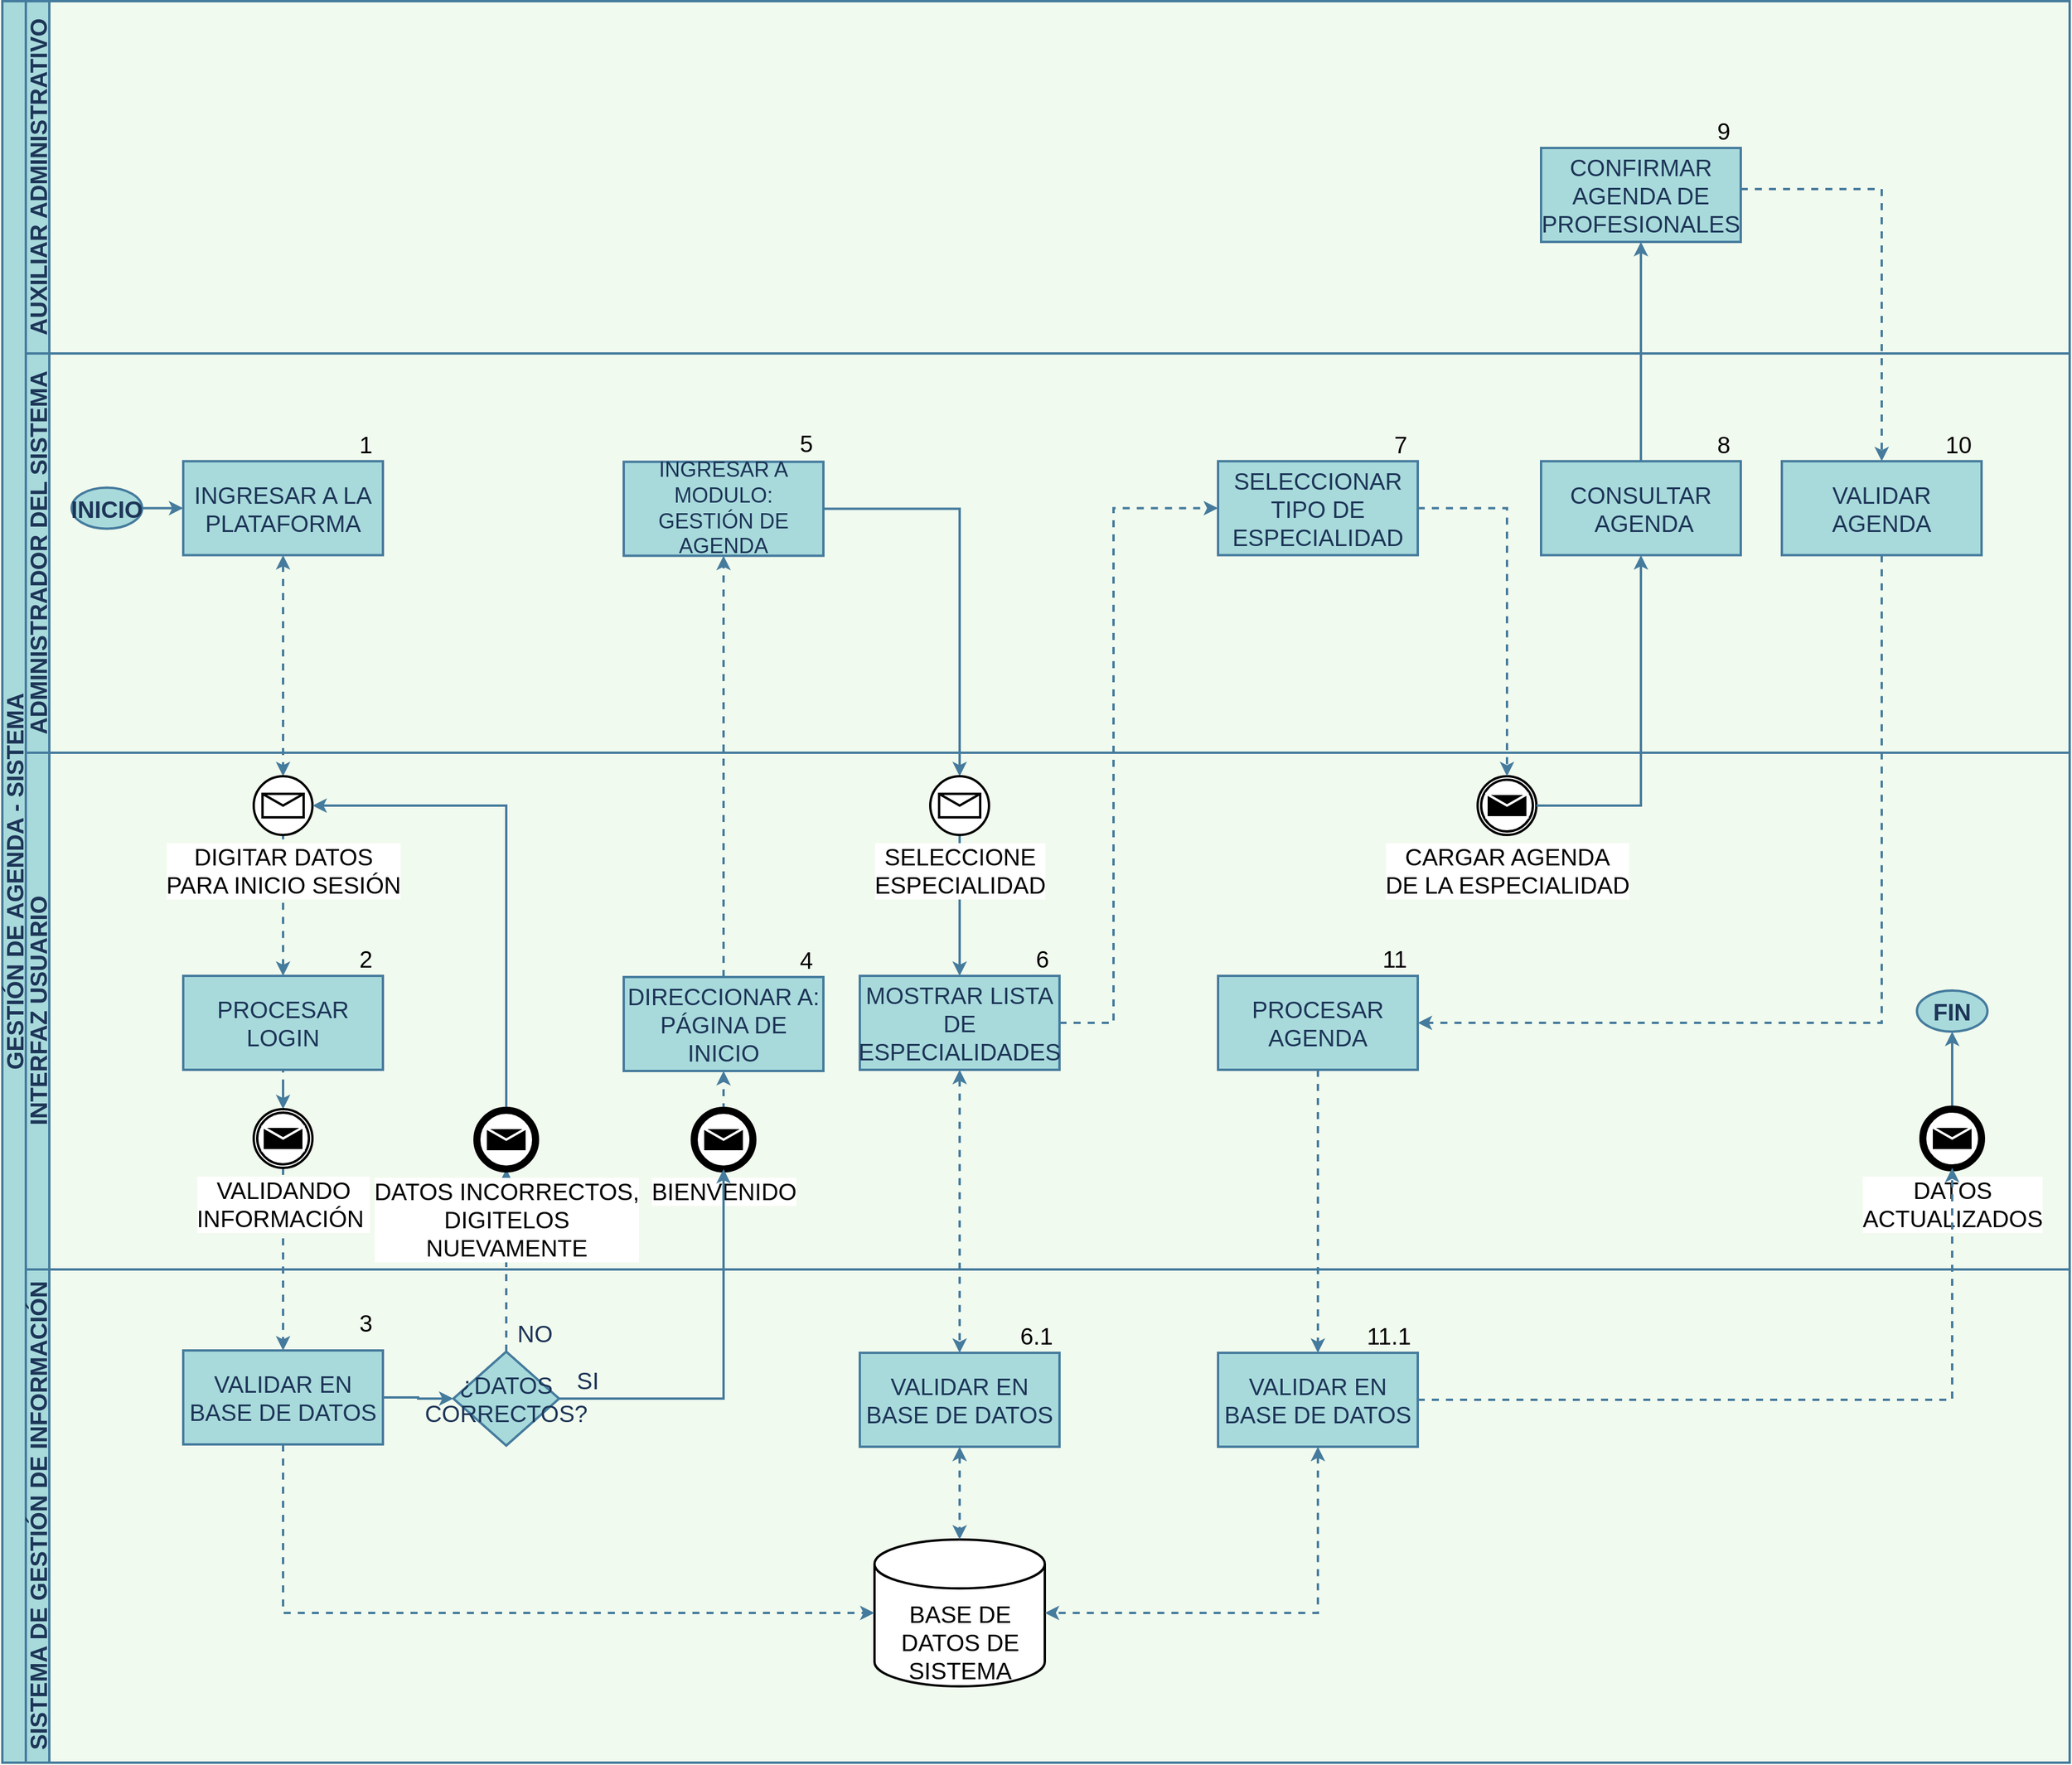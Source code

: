 <mxfile version="15.9.1" type="device"><diagram id="JYSoxw2AWvvSmy6L8tQY" name="Página-1"><mxGraphModel dx="6892" dy="583" grid="1" gridSize="10" guides="1" tooltips="1" connect="1" arrows="1" fold="1" page="1" pageScale="1" pageWidth="2336" pageHeight="1654" background="#F1FAEE" math="0" shadow="0"><root><mxCell id="0"/><mxCell id="1" parent="0"/><mxCell id="0h0ZGXSgKMVgla4ImIc9-1" value="GESTIÓN DE AGENDA - SISTEMA" style="swimlane;html=1;childLayout=stackLayout;resizeParent=1;resizeParentMax=0;horizontal=0;startSize=20;horizontalStack=0;fillColor=#A8DADC;strokeColor=#457B9D;fontColor=#1D3557;rounded=0;fontSize=20;fontStyle=1;movable=1;resizable=1;rotatable=1;deletable=1;editable=1;connectable=1;strokeWidth=2;" parent="1" vertex="1"><mxGeometry x="-4590" y="290" width="1760" height="1500" as="geometry"/></mxCell><mxCell id="qe23tVZsETOOJ3Zerg1W-1" value="AUXILIAR ADMINISTRATIVO" style="swimlane;html=1;startSize=20;horizontal=0;fillColor=#A8DADC;strokeColor=#457B9D;fontColor=#1D3557;rounded=0;strokeWidth=2;fontSize=20;movable=1;resizable=1;rotatable=1;deletable=1;editable=1;connectable=1;" parent="0h0ZGXSgKMVgla4ImIc9-1" vertex="1"><mxGeometry x="20" width="1740" height="300" as="geometry"/></mxCell><mxCell id="0h0ZGXSgKMVgla4ImIc9-45" value="CONFIRMAR AGENDA DE PROFESIONALES" style="rounded=0;whiteSpace=wrap;html=1;fontSize=20;fontColor=#1D3557;strokeColor=#457B9D;fillColor=#A8DADC;align=center;verticalAlign=middle;movable=1;resizable=1;rotatable=1;deletable=1;editable=1;connectable=1;strokeWidth=2;" parent="qe23tVZsETOOJ3Zerg1W-1" vertex="1"><mxGeometry x="1290" y="125" width="170" height="80" as="geometry"/></mxCell><mxCell id="qe23tVZsETOOJ3Zerg1W-50" value="9" style="text;html=1;align=center;verticalAlign=middle;resizable=0;points=[];autosize=1;strokeColor=none;fillColor=none;fontSize=20;strokeWidth=2;" parent="qe23tVZsETOOJ3Zerg1W-1" vertex="1"><mxGeometry x="1430" y="95" width="30" height="30" as="geometry"/></mxCell><mxCell id="RUjI1SkO69DBRkPjzX9Z-53" style="edgeStyle=orthogonalEdgeStyle;rounded=0;orthogonalLoop=1;jettySize=auto;html=1;startArrow=none;startFill=0;endArrow=classic;endFill=1;dashed=1;strokeColor=#457B9D;exitX=0.5;exitY=1;exitDx=0;exitDy=0;exitPerimeter=0;strokeWidth=2;fontSize=20;" parent="0h0ZGXSgKMVgla4ImIc9-1" source="RUjI1SkO69DBRkPjzX9Z-45" target="RUjI1SkO69DBRkPjzX9Z-22" edge="1"><mxGeometry relative="1" as="geometry"><mxPoint x="210" y="530" as="sourcePoint"/></mxGeometry></mxCell><mxCell id="8e7sDM8XRCtcgFvGNmGy-14" style="edgeStyle=orthogonalEdgeStyle;rounded=0;orthogonalLoop=1;jettySize=auto;html=1;startArrow=none;startFill=0;strokeColor=#457B9D;dashed=1;strokeWidth=2;fontSize=20;entryX=0;entryY=0.5;entryDx=0;entryDy=0;exitX=1;exitY=0.5;exitDx=0;exitDy=0;" parent="0h0ZGXSgKMVgla4ImIc9-1" source="8e7sDM8XRCtcgFvGNmGy-10" target="8e7sDM8XRCtcgFvGNmGy-9" edge="1"><mxGeometry relative="1" as="geometry"><mxPoint x="954" y="836.5" as="sourcePoint"/><Array as="points"><mxPoint x="946" y="870"/><mxPoint x="946" y="432"/></Array></mxGeometry></mxCell><mxCell id="RUjI1SkO69DBRkPjzX9Z-58" value="" style="edgeStyle=orthogonalEdgeStyle;rounded=0;orthogonalLoop=1;jettySize=auto;html=1;dashed=1;startArrow=none;startFill=0;endArrow=classic;endFill=1;strokeColor=#457B9D;strokeWidth=2;entryX=0.5;entryY=1;entryDx=0;entryDy=0;entryPerimeter=0;fontSize=20;" parent="0h0ZGXSgKMVgla4ImIc9-1" source="RUjI1SkO69DBRkPjzX9Z-25" target="RUjI1SkO69DBRkPjzX9Z-57" edge="1"><mxGeometry relative="1" as="geometry"><mxPoint x="347" y="530" as="targetPoint"/><mxPoint x="347" y="582.5" as="sourcePoint"/></mxGeometry></mxCell><mxCell id="qe23tVZsETOOJ3Zerg1W-5" style="edgeStyle=orthogonalEdgeStyle;rounded=0;orthogonalLoop=1;jettySize=auto;html=1;entryX=0.5;entryY=0;entryDx=0;entryDy=0;entryPerimeter=0;dashed=1;startArrow=classic;startFill=1;strokeColor=#457B9D;strokeWidth=2;fontSize=20;" parent="0h0ZGXSgKMVgla4ImIc9-1" source="qe23tVZsETOOJ3Zerg1W-2" target="RUjI1SkO69DBRkPjzX9Z-32" edge="1"><mxGeometry relative="1" as="geometry"/></mxCell><mxCell id="RUjI1SkO69DBRkPjzX9Z-89" style="edgeStyle=elbowEdgeStyle;rounded=0;jumpStyle=arc;jumpSize=15;orthogonalLoop=1;jettySize=auto;html=1;entryX=0.5;entryY=1;entryDx=0;entryDy=0;dashed=1;startArrow=none;startFill=0;endArrow=classic;endFill=1;strokeColor=#457B9D;strokeWidth=2;fontSize=20;exitX=0.5;exitY=0;exitDx=0;exitDy=0;" parent="0h0ZGXSgKMVgla4ImIc9-1" source="RUjI1SkO69DBRkPjzX9Z-86" target="RUjI1SkO69DBRkPjzX9Z-88" edge="1"><mxGeometry relative="1" as="geometry"><Array as="points"><mxPoint x="614" y="761"/><mxPoint x="619" y="721"/><mxPoint x="524" y="611"/><mxPoint x="554" y="510"/><mxPoint x="549" y="560"/></Array><mxPoint x="609" y="771" as="sourcePoint"/></mxGeometry></mxCell><mxCell id="RUjI1SkO69DBRkPjzX9Z-91" style="edgeStyle=elbowEdgeStyle;rounded=0;jumpStyle=arc;jumpSize=15;orthogonalLoop=1;jettySize=auto;html=1;entryX=0.5;entryY=0;entryDx=0;entryDy=0;startArrow=none;startFill=0;endArrow=classic;endFill=1;strokeColor=#457B9D;entryPerimeter=0;fontSize=20;strokeWidth=2;" parent="0h0ZGXSgKMVgla4ImIc9-1" source="RUjI1SkO69DBRkPjzX9Z-88" target="8e7sDM8XRCtcgFvGNmGy-11" edge="1"><mxGeometry relative="1" as="geometry"><mxPoint x="644" y="407" as="targetPoint"/><Array as="points"><mxPoint x="815" y="530"/><mxPoint x="775" y="530"/><mxPoint x="689" y="510"/><mxPoint x="671" y="421"/></Array></mxGeometry></mxCell><mxCell id="qe23tVZsETOOJ3Zerg1W-8" style="edgeStyle=orthogonalEdgeStyle;rounded=0;orthogonalLoop=1;jettySize=auto;html=1;entryX=0.5;entryY=0;entryDx=0;entryDy=0;dashed=1;startArrow=classic;startFill=1;strokeColor=#457B9D;strokeWidth=2;fontSize=20;" parent="0h0ZGXSgKMVgla4ImIc9-1" source="8e7sDM8XRCtcgFvGNmGy-10" target="qe23tVZsETOOJ3Zerg1W-7" edge="1"><mxGeometry relative="1" as="geometry"/></mxCell><mxCell id="0h0ZGXSgKMVgla4ImIc9-2" value="ADMINISTRADOR DEL SISTEMA" style="swimlane;html=1;startSize=20;horizontal=0;fillColor=#A8DADC;strokeColor=#457B9D;fontColor=#1D3557;rounded=0;strokeWidth=2;fontSize=20;movable=1;resizable=1;rotatable=1;deletable=1;editable=1;connectable=1;" parent="0h0ZGXSgKMVgla4ImIc9-1" vertex="1"><mxGeometry x="20" y="300" width="1740" height="340" as="geometry"/></mxCell><mxCell id="8e7sDM8XRCtcgFvGNmGy-6" value="5" style="text;html=1;align=center;verticalAlign=middle;resizable=0;points=[];autosize=1;strokeColor=none;fillColor=none;fontSize=20;strokeWidth=2;" parent="0h0ZGXSgKMVgla4ImIc9-2" vertex="1"><mxGeometry x="649" y="60.75" width="30" height="30" as="geometry"/></mxCell><mxCell id="8e7sDM8XRCtcgFvGNmGy-9" value="SELECCIONAR TIPO DE ESPECIALIDAD" style="rounded=0;whiteSpace=wrap;html=1;fontSize=20;fontColor=#1D3557;strokeColor=#457B9D;fillColor=#A8DADC;align=center;verticalAlign=middle;movable=1;resizable=1;rotatable=1;deletable=1;editable=1;connectable=1;strokeWidth=2;" parent="0h0ZGXSgKMVgla4ImIc9-2" vertex="1"><mxGeometry x="1015" y="91.75" width="170" height="80" as="geometry"/></mxCell><mxCell id="8e7sDM8XRCtcgFvGNmGy-51" value="7" style="text;html=1;align=center;verticalAlign=middle;resizable=0;points=[];autosize=1;strokeColor=none;fillColor=none;fontSize=20;strokeWidth=2;" parent="0h0ZGXSgKMVgla4ImIc9-2" vertex="1"><mxGeometry x="1155" y="61.75" width="30" height="30" as="geometry"/></mxCell><mxCell id="qe23tVZsETOOJ3Zerg1W-2" value="INGRESAR A LA PLATAFORMA" style="rounded=0;whiteSpace=wrap;html=1;fontSize=20;fontColor=#1D3557;strokeColor=#457B9D;fillColor=#A8DADC;align=center;verticalAlign=middle;movable=1;resizable=1;rotatable=1;deletable=1;editable=1;connectable=1;strokeWidth=2;" parent="0h0ZGXSgKMVgla4ImIc9-2" vertex="1"><mxGeometry x="134" y="91.75" width="170" height="80" as="geometry"/></mxCell><mxCell id="RUjI1SkO69DBRkPjzX9Z-88" value="INGRESAR A MODULO:&lt;br style=&quot;font-size: 18px;&quot;&gt;GESTIÓN DE AGENDA" style="rounded=0;whiteSpace=wrap;html=1;fontSize=18;fontColor=#1D3557;strokeColor=#457B9D;fillColor=#A8DADC;align=center;verticalAlign=middle;movable=1;resizable=1;rotatable=1;deletable=1;editable=1;connectable=1;strokeWidth=2;" parent="0h0ZGXSgKMVgla4ImIc9-2" vertex="1"><mxGeometry x="509" y="92.25" width="170" height="80" as="geometry"/></mxCell><mxCell id="qe23tVZsETOOJ3Zerg1W-10" style="edgeStyle=orthogonalEdgeStyle;rounded=0;orthogonalLoop=1;jettySize=auto;html=1;entryX=0;entryY=0.5;entryDx=0;entryDy=0;startArrow=none;startFill=0;strokeColor=#457B9D;fontSize=20;strokeWidth=2;" parent="0h0ZGXSgKMVgla4ImIc9-2" source="0h0ZGXSgKMVgla4ImIc9-41" target="qe23tVZsETOOJ3Zerg1W-2" edge="1"><mxGeometry relative="1" as="geometry"/></mxCell><mxCell id="0h0ZGXSgKMVgla4ImIc9-41" value="INICIO" style="ellipse;whiteSpace=wrap;html=1;fontSize=20;fontColor=#1D3557;strokeColor=#457B9D;fillColor=#A8DADC;align=center;verticalAlign=middle;fontStyle=1;movable=1;resizable=1;rotatable=1;deletable=1;editable=1;connectable=1;strokeWidth=2;" parent="0h0ZGXSgKMVgla4ImIc9-2" vertex="1"><mxGeometry x="39" y="114.25" width="60" height="35" as="geometry"/></mxCell><mxCell id="qe23tVZsETOOJ3Zerg1W-11" value="VALIDAR AGENDA" style="rounded=0;whiteSpace=wrap;html=1;fontSize=20;fontColor=#1D3557;strokeColor=#457B9D;fillColor=#A8DADC;align=center;verticalAlign=middle;movable=1;resizable=1;rotatable=1;deletable=1;editable=1;connectable=1;strokeWidth=2;" parent="0h0ZGXSgKMVgla4ImIc9-2" vertex="1"><mxGeometry x="1495" y="91.75" width="170" height="80" as="geometry"/></mxCell><mxCell id="qe23tVZsETOOJ3Zerg1W-47" value="1" style="text;html=1;align=center;verticalAlign=middle;resizable=0;points=[];autosize=1;strokeColor=none;fillColor=none;fontSize=20;strokeWidth=2;" parent="0h0ZGXSgKMVgla4ImIc9-2" vertex="1"><mxGeometry x="274" y="61.75" width="30" height="30" as="geometry"/></mxCell><mxCell id="qe23tVZsETOOJ3Zerg1W-52" value="CONSULTAR&lt;br style=&quot;font-size: 20px;&quot;&gt;&amp;nbsp;AGENDA" style="rounded=0;whiteSpace=wrap;html=1;fontSize=20;fontColor=#1D3557;strokeColor=#457B9D;fillColor=#A8DADC;align=center;verticalAlign=middle;movable=1;resizable=1;rotatable=1;deletable=1;editable=1;connectable=1;strokeWidth=2;" parent="0h0ZGXSgKMVgla4ImIc9-2" vertex="1"><mxGeometry x="1290" y="91.75" width="170" height="80" as="geometry"/></mxCell><mxCell id="qe23tVZsETOOJ3Zerg1W-49" value="8" style="text;html=1;align=center;verticalAlign=middle;resizable=0;points=[];autosize=1;strokeColor=none;fillColor=none;fontSize=20;strokeWidth=2;" parent="0h0ZGXSgKMVgla4ImIc9-2" vertex="1"><mxGeometry x="1430" y="61.75" width="30" height="30" as="geometry"/></mxCell><mxCell id="qe23tVZsETOOJ3Zerg1W-51" value="10" style="text;html=1;align=center;verticalAlign=middle;resizable=0;points=[];autosize=1;strokeColor=none;fillColor=none;fontSize=20;strokeWidth=2;" parent="0h0ZGXSgKMVgla4ImIc9-2" vertex="1"><mxGeometry x="1625" y="61.75" width="40" height="30" as="geometry"/></mxCell><mxCell id="0h0ZGXSgKMVgla4ImIc9-3" value="INTERFAZ USUARIO" style="swimlane;html=1;startSize=20;horizontal=0;fillColor=#A8DADC;strokeColor=#457B9D;fontColor=#1D3557;rounded=0;fontSize=20;movable=1;resizable=1;rotatable=1;deletable=1;editable=1;connectable=1;strokeWidth=2;" parent="0h0ZGXSgKMVgla4ImIc9-1" vertex="1"><mxGeometry x="20" y="640" width="1740" height="440" as="geometry"/></mxCell><mxCell id="RUjI1SkO69DBRkPjzX9Z-68" style="edgeStyle=orthogonalEdgeStyle;rounded=0;orthogonalLoop=1;jettySize=auto;html=1;dashed=1;startArrow=classic;startFill=1;endArrow=none;endFill=0;strokeColor=#457B9D;strokeWidth=2;exitX=0.5;exitY=0;exitDx=0;exitDy=0;entryX=0.5;entryY=1;entryDx=0;entryDy=0;entryPerimeter=0;fontSize=20;" parent="0h0ZGXSgKMVgla4ImIc9-3" source="RUjI1SkO69DBRkPjzX9Z-50" target="RUjI1SkO69DBRkPjzX9Z-32" edge="1"><mxGeometry relative="1" as="geometry"><mxPoint x="190" y="137.5" as="sourcePoint"/><mxPoint x="190" y="97.5" as="targetPoint"/></mxGeometry></mxCell><mxCell id="RUjI1SkO69DBRkPjzX9Z-50" value="PROCESAR LOGIN" style="rounded=0;whiteSpace=wrap;html=1;fontSize=20;fontColor=#1D3557;strokeColor=#457B9D;fillColor=#A8DADC;align=center;verticalAlign=middle;movable=1;resizable=1;rotatable=1;deletable=1;editable=1;connectable=1;strokeWidth=2;" parent="0h0ZGXSgKMVgla4ImIc9-3" vertex="1"><mxGeometry x="134" y="190" width="170" height="80" as="geometry"/></mxCell><mxCell id="RUjI1SkO69DBRkPjzX9Z-69" style="edgeStyle=orthogonalEdgeStyle;rounded=0;orthogonalLoop=1;jettySize=auto;html=1;entryX=0.5;entryY=1;entryDx=0;entryDy=0;dashed=1;startArrow=classic;startFill=1;endArrow=none;endFill=0;strokeColor=#457B9D;strokeWidth=2;fontSize=20;" parent="0h0ZGXSgKMVgla4ImIc9-3" source="RUjI1SkO69DBRkPjzX9Z-45" target="RUjI1SkO69DBRkPjzX9Z-50" edge="1"><mxGeometry relative="1" as="geometry"/></mxCell><mxCell id="RUjI1SkO69DBRkPjzX9Z-45" value="VALIDANDO &lt;br style=&quot;font-size: 20px;&quot;&gt;INFORMACIÓN&amp;nbsp;" style="points=[[0.145,0.145,0],[0.5,0,0],[0.855,0.145,0],[1,0.5,0],[0.855,0.855,0],[0.5,1,0],[0.145,0.855,0],[0,0.5,0]];shape=mxgraph.bpmn.event;html=1;verticalLabelPosition=bottom;labelBackgroundColor=#ffffff;verticalAlign=top;align=center;perimeter=ellipsePerimeter;outlineConnect=0;aspect=fixed;outline=throwing;symbol=message;fontSize=20;strokeWidth=2;" parent="0h0ZGXSgKMVgla4ImIc9-3" vertex="1"><mxGeometry x="194" y="303.5" width="50" height="50" as="geometry"/></mxCell><mxCell id="RUjI1SkO69DBRkPjzX9Z-32" value="DIGITAR DATOS &lt;br style=&quot;font-size: 20px;&quot;&gt;PARA INICIO SESIÓN" style="points=[[0.145,0.145,0],[0.5,0,0],[0.855,0.145,0],[1,0.5,0],[0.855,0.855,0],[0.5,1,0],[0.145,0.855,0],[0,0.5,0]];shape=mxgraph.bpmn.event;html=1;verticalLabelPosition=bottom;labelBackgroundColor=#ffffff;verticalAlign=top;align=center;perimeter=ellipsePerimeter;outlineConnect=0;aspect=fixed;outline=standard;symbol=message;fontSize=20;strokeWidth=2;" parent="0h0ZGXSgKMVgla4ImIc9-3" vertex="1"><mxGeometry x="194" y="20" width="50" height="50" as="geometry"/></mxCell><mxCell id="lucku9_OD4HcZEZnud8_-1" style="edgeStyle=orthogonalEdgeStyle;rounded=0;orthogonalLoop=1;jettySize=auto;html=1;exitX=0.5;exitY=0;exitDx=0;exitDy=0;exitPerimeter=0;entryX=1;entryY=0.5;entryDx=0;entryDy=0;entryPerimeter=0;strokeColor=#457B9D;fontSize=20;strokeWidth=2;" parent="0h0ZGXSgKMVgla4ImIc9-3" source="RUjI1SkO69DBRkPjzX9Z-57" target="RUjI1SkO69DBRkPjzX9Z-32" edge="1"><mxGeometry relative="1" as="geometry"/></mxCell><mxCell id="RUjI1SkO69DBRkPjzX9Z-57" value="&lt;font style=&quot;vertical-align: inherit ; font-size: 20px&quot;&gt;&lt;font style=&quot;vertical-align: inherit ; font-size: 20px&quot;&gt;&lt;font style=&quot;vertical-align: inherit&quot;&gt;&lt;font style=&quot;vertical-align: inherit&quot;&gt;DATOS INCORRECTOS, &lt;/font&gt;&lt;/font&gt;&lt;br style=&quot;font-size: 20px&quot;&gt;&lt;/font&gt;&lt;/font&gt;&lt;font style=&quot;vertical-align: inherit ; font-size: 20px&quot;&gt;&lt;font style=&quot;vertical-align: inherit ; font-size: 20px&quot;&gt;&lt;font style=&quot;vertical-align: inherit&quot;&gt;&lt;font style=&quot;vertical-align: inherit&quot;&gt;DIGITELOS &lt;br&gt;NUEVAMENTE&lt;/font&gt;&lt;/font&gt;&lt;/font&gt;&lt;/font&gt;" style="points=[[0.145,0.145,0],[0.5,0,0],[0.855,0.145,0],[1,0.5,0],[0.855,0.855,0],[0.5,1,0],[0.145,0.855,0],[0,0.5,0]];shape=mxgraph.bpmn.event;html=1;verticalLabelPosition=bottom;labelBackgroundColor=#ffffff;verticalAlign=top;align=center;perimeter=ellipsePerimeter;outlineConnect=0;aspect=fixed;outline=end;symbol=message;fontSize=20;strokeWidth=2;" parent="0h0ZGXSgKMVgla4ImIc9-3" vertex="1"><mxGeometry x="384" y="304.5" width="50" height="50" as="geometry"/></mxCell><mxCell id="RUjI1SkO69DBRkPjzX9Z-87" style="edgeStyle=elbowEdgeStyle;rounded=0;jumpStyle=arc;jumpSize=15;orthogonalLoop=1;jettySize=auto;html=1;entryX=0.5;entryY=1;entryDx=0;entryDy=0;dashed=1;startArrow=none;startFill=0;endArrow=classic;endFill=1;strokeColor=#457B9D;strokeWidth=2;fontSize=20;" parent="0h0ZGXSgKMVgla4ImIc9-3" source="RUjI1SkO69DBRkPjzX9Z-83" target="RUjI1SkO69DBRkPjzX9Z-86" edge="1"><mxGeometry relative="1" as="geometry"/></mxCell><mxCell id="RUjI1SkO69DBRkPjzX9Z-83" value="BIENVENIDO" style="points=[[0.145,0.145,0],[0.5,0,0],[0.855,0.145,0],[1,0.5,0],[0.855,0.855,0],[0.5,1,0],[0.145,0.855,0],[0,0.5,0]];shape=mxgraph.bpmn.event;html=1;verticalLabelPosition=bottom;labelBackgroundColor=#ffffff;verticalAlign=top;align=center;perimeter=ellipsePerimeter;outlineConnect=0;aspect=fixed;outline=end;symbol=message;fontSize=20;strokeWidth=2;" parent="0h0ZGXSgKMVgla4ImIc9-3" vertex="1"><mxGeometry x="569" y="304.5" width="50" height="50" as="geometry"/></mxCell><mxCell id="RUjI1SkO69DBRkPjzX9Z-86" value="DIRECCIONAR A: PÁGINA DE INICIO" style="rounded=0;whiteSpace=wrap;html=1;fontSize=20;fontColor=#1D3557;strokeColor=#457B9D;fillColor=#A8DADC;align=center;verticalAlign=middle;movable=1;resizable=1;rotatable=1;deletable=1;editable=1;connectable=1;strokeWidth=2;" parent="0h0ZGXSgKMVgla4ImIc9-3" vertex="1"><mxGeometry x="509" y="191" width="170" height="80" as="geometry"/></mxCell><mxCell id="8e7sDM8XRCtcgFvGNmGy-2" value="2" style="text;html=1;align=center;verticalAlign=middle;resizable=0;points=[];autosize=1;strokeColor=none;fillColor=none;fontSize=20;strokeWidth=2;" parent="0h0ZGXSgKMVgla4ImIc9-3" vertex="1"><mxGeometry x="274" y="160" width="30" height="30" as="geometry"/></mxCell><mxCell id="8e7sDM8XRCtcgFvGNmGy-5" value="4" style="text;html=1;align=center;verticalAlign=middle;resizable=0;points=[];autosize=1;strokeColor=none;fillColor=none;fontSize=20;strokeWidth=2;" parent="0h0ZGXSgKMVgla4ImIc9-3" vertex="1"><mxGeometry x="649" y="161" width="30" height="30" as="geometry"/></mxCell><mxCell id="8e7sDM8XRCtcgFvGNmGy-12" style="edgeStyle=orthogonalEdgeStyle;rounded=0;orthogonalLoop=1;jettySize=auto;html=1;entryX=0.5;entryY=0;entryDx=0;entryDy=0;startArrow=none;startFill=0;strokeColor=#457B9D;fontSize=20;strokeWidth=2;" parent="0h0ZGXSgKMVgla4ImIc9-3" source="8e7sDM8XRCtcgFvGNmGy-11" target="8e7sDM8XRCtcgFvGNmGy-10" edge="1"><mxGeometry relative="1" as="geometry"/></mxCell><mxCell id="8e7sDM8XRCtcgFvGNmGy-11" value="SELECCIONE &lt;br style=&quot;font-size: 20px;&quot;&gt;ESPECIALIDAD" style="points=[[0.145,0.145,0],[0.5,0,0],[0.855,0.145,0],[1,0.5,0],[0.855,0.855,0],[0.5,1,0],[0.145,0.855,0],[0,0.5,0]];shape=mxgraph.bpmn.event;html=1;verticalLabelPosition=bottom;labelBackgroundColor=#ffffff;verticalAlign=top;align=center;perimeter=ellipsePerimeter;outlineConnect=0;aspect=fixed;outline=standard;symbol=message;fontSize=20;strokeWidth=2;" parent="0h0ZGXSgKMVgla4ImIc9-3" vertex="1"><mxGeometry x="770" y="20" width="50" height="50" as="geometry"/></mxCell><mxCell id="8e7sDM8XRCtcgFvGNmGy-10" value="MOSTRAR LISTA DE ESPECIALIDADES" style="rounded=0;whiteSpace=wrap;html=1;fontSize=20;fontColor=#1D3557;strokeColor=#457B9D;fillColor=#A8DADC;align=center;verticalAlign=middle;movable=1;resizable=1;rotatable=1;deletable=1;editable=1;connectable=1;strokeWidth=2;" parent="0h0ZGXSgKMVgla4ImIc9-3" vertex="1"><mxGeometry x="710" y="190" width="170" height="80" as="geometry"/></mxCell><mxCell id="qe23tVZsETOOJ3Zerg1W-29" style="edgeStyle=orthogonalEdgeStyle;rounded=0;orthogonalLoop=1;jettySize=auto;html=1;entryX=0.5;entryY=1;entryDx=0;entryDy=0;startArrow=none;startFill=0;strokeWidth=2;strokeColor=#457B9D;fontSize=20;" parent="0h0ZGXSgKMVgla4ImIc9-3" source="8e7sDM8XRCtcgFvGNmGy-23" target="qe23tVZsETOOJ3Zerg1W-28" edge="1"><mxGeometry relative="1" as="geometry"/></mxCell><mxCell id="8e7sDM8XRCtcgFvGNmGy-23" value="DATOS &lt;br style=&quot;font-size: 20px;&quot;&gt;ACTUALIZADOS" style="points=[[0.145,0.145,0],[0.5,0,0],[0.855,0.145,0],[1,0.5,0],[0.855,0.855,0],[0.5,1,0],[0.145,0.855,0],[0,0.5,0]];shape=mxgraph.bpmn.event;html=1;verticalLabelPosition=bottom;labelBackgroundColor=#ffffff;verticalAlign=top;align=center;perimeter=ellipsePerimeter;outlineConnect=0;aspect=fixed;outline=end;symbol=message;fontSize=20;strokeWidth=2;" parent="0h0ZGXSgKMVgla4ImIc9-3" vertex="1"><mxGeometry x="1615" y="303.5" width="50" height="50" as="geometry"/></mxCell><mxCell id="8e7sDM8XRCtcgFvGNmGy-50" value="6" style="text;html=1;align=center;verticalAlign=middle;resizable=0;points=[];autosize=1;strokeColor=none;fillColor=none;fontSize=20;strokeWidth=2;" parent="0h0ZGXSgKMVgla4ImIc9-3" vertex="1"><mxGeometry x="850" y="160" width="30" height="30" as="geometry"/></mxCell><mxCell id="qe23tVZsETOOJ3Zerg1W-14" value="CARGAR AGENDA&lt;br style=&quot;font-size: 20px;&quot;&gt;DE LA ESPECIALIDAD" style="points=[[0.145,0.145,0],[0.5,0,0],[0.855,0.145,0],[1,0.5,0],[0.855,0.855,0],[0.5,1,0],[0.145,0.855,0],[0,0.5,0]];shape=mxgraph.bpmn.event;html=1;verticalLabelPosition=bottom;labelBackgroundColor=#ffffff;verticalAlign=top;align=center;perimeter=ellipsePerimeter;outlineConnect=0;aspect=fixed;outline=throwing;symbol=message;fontSize=20;strokeWidth=2;" parent="0h0ZGXSgKMVgla4ImIc9-3" vertex="1"><mxGeometry x="1236" y="20" width="50" height="50" as="geometry"/></mxCell><mxCell id="qe23tVZsETOOJ3Zerg1W-28" value="FIN" style="ellipse;whiteSpace=wrap;html=1;fontSize=20;fontColor=#1D3557;strokeColor=#457B9D;fillColor=#A8DADC;align=center;verticalAlign=middle;fontStyle=1;movable=1;resizable=1;rotatable=1;deletable=1;editable=1;connectable=1;strokeWidth=2;" parent="0h0ZGXSgKMVgla4ImIc9-3" vertex="1"><mxGeometry x="1610" y="202.5" width="60" height="35" as="geometry"/></mxCell><mxCell id="qe23tVZsETOOJ3Zerg1W-55" value="11" style="text;html=1;align=center;verticalAlign=middle;resizable=0;points=[];autosize=1;strokeColor=none;fillColor=none;fontSize=20;strokeWidth=2;" parent="0h0ZGXSgKMVgla4ImIc9-3" vertex="1"><mxGeometry x="1145" y="160" width="40" height="30" as="geometry"/></mxCell><mxCell id="qe23tVZsETOOJ3Zerg1W-16" value="PROCESAR AGENDA" style="rounded=0;whiteSpace=wrap;html=1;fontSize=20;fontColor=#1D3557;strokeColor=#457B9D;fillColor=#A8DADC;align=center;verticalAlign=middle;movable=1;resizable=1;rotatable=1;deletable=1;editable=1;connectable=1;strokeWidth=2;" parent="0h0ZGXSgKMVgla4ImIc9-3" vertex="1"><mxGeometry x="1015" y="190" width="170" height="80" as="geometry"/></mxCell><mxCell id="qe23tVZsETOOJ3Zerg1W-15" style="edgeStyle=orthogonalEdgeStyle;rounded=0;orthogonalLoop=1;jettySize=auto;html=1;dashed=1;startArrow=none;startFill=0;strokeColor=#457B9D;strokeWidth=2;fontSize=20;" parent="0h0ZGXSgKMVgla4ImIc9-1" source="8e7sDM8XRCtcgFvGNmGy-9" target="qe23tVZsETOOJ3Zerg1W-14" edge="1"><mxGeometry relative="1" as="geometry"/></mxCell><mxCell id="qe23tVZsETOOJ3Zerg1W-20" style="edgeStyle=orthogonalEdgeStyle;rounded=0;orthogonalLoop=1;jettySize=auto;html=1;entryX=0.5;entryY=0;entryDx=0;entryDy=0;startArrow=none;startFill=0;dashed=1;strokeColor=#457B9D;strokeWidth=2;fontSize=20;" parent="0h0ZGXSgKMVgla4ImIc9-1" source="0h0ZGXSgKMVgla4ImIc9-45" target="qe23tVZsETOOJ3Zerg1W-11" edge="1"><mxGeometry relative="1" as="geometry"><Array as="points"><mxPoint x="1600" y="160"/></Array></mxGeometry></mxCell><mxCell id="qe23tVZsETOOJ3Zerg1W-27" style="edgeStyle=orthogonalEdgeStyle;rounded=0;orthogonalLoop=1;jettySize=auto;html=1;dashed=1;startArrow=none;startFill=0;strokeWidth=2;strokeColor=#457B9D;fontSize=20;" parent="0h0ZGXSgKMVgla4ImIc9-1" source="RUjI1SkO69DBRkPjzX9Z-107" target="8e7sDM8XRCtcgFvGNmGy-23" edge="1"><mxGeometry relative="1" as="geometry"/></mxCell><mxCell id="jVRUKYlQ6Rg2UiQobsDq-33" value="SISTEMA DE GESTIÓN DE INFORMACIÓN" style="swimlane;html=1;startSize=20;horizontal=0;fillColor=#A8DADC;strokeColor=#457B9D;fontColor=#1D3557;rounded=0;fontSize=20;movable=1;resizable=1;rotatable=1;deletable=1;editable=1;connectable=1;strokeWidth=2;" parent="0h0ZGXSgKMVgla4ImIc9-1" vertex="1"><mxGeometry x="20" y="1080" width="1740" height="420" as="geometry"/></mxCell><mxCell id="0h0ZGXSgKMVgla4ImIc9-66" value="NO" style="text;html=1;align=center;verticalAlign=middle;resizable=1;points=[];autosize=1;strokeColor=none;fillColor=none;fontSize=20;fontColor=#1D3557;movable=1;rotatable=1;deletable=1;editable=1;connectable=1;strokeWidth=2;" parent="jVRUKYlQ6Rg2UiQobsDq-33" vertex="1"><mxGeometry x="408" y="39" width="50" height="30" as="geometry"/></mxCell><mxCell id="0h0ZGXSgKMVgla4ImIc9-67" value="SI" style="text;html=1;align=center;verticalAlign=middle;resizable=1;points=[];autosize=1;strokeColor=none;fillColor=none;fontSize=20;fontColor=#1D3557;movable=1;rotatable=1;deletable=1;editable=1;connectable=1;strokeWidth=2;" parent="jVRUKYlQ6Rg2UiQobsDq-33" vertex="1"><mxGeometry x="463" y="79" width="30" height="30" as="geometry"/></mxCell><mxCell id="jVRUKYlQ6Rg2UiQobsDq-93" value="&lt;br style=&quot;font-size: 20px&quot;&gt;&lt;br style=&quot;font-size: 20px&quot;&gt;&lt;font style=&quot;vertical-align: inherit&quot;&gt;&lt;font style=&quot;vertical-align: inherit&quot;&gt;BASE DE DATOS DE SISTEMA&lt;/font&gt;&lt;/font&gt;" style="strokeWidth=2;html=1;shape=mxgraph.flowchart.database;whiteSpace=wrap;movable=1;resizable=1;rotatable=1;deletable=1;editable=1;connectable=1;fontSize=20;" parent="jVRUKYlQ6Rg2UiQobsDq-33" vertex="1"><mxGeometry x="722.5" y="230" width="145" height="125" as="geometry"/></mxCell><mxCell id="RUjI1SkO69DBRkPjzX9Z-48" style="edgeStyle=orthogonalEdgeStyle;rounded=0;orthogonalLoop=1;jettySize=auto;html=1;startArrow=none;startFill=0;endArrow=classic;endFill=1;strokeColor=#457B9D;fontSize=20;strokeWidth=2;" parent="jVRUKYlQ6Rg2UiQobsDq-33" source="RUjI1SkO69DBRkPjzX9Z-22" target="RUjI1SkO69DBRkPjzX9Z-25" edge="1"><mxGeometry relative="1" as="geometry"/></mxCell><mxCell id="qe23tVZsETOOJ3Zerg1W-31" style="edgeStyle=orthogonalEdgeStyle;rounded=0;orthogonalLoop=1;jettySize=auto;html=1;entryX=0;entryY=0.5;entryDx=0;entryDy=0;entryPerimeter=0;dashed=1;startArrow=none;startFill=0;strokeWidth=2;strokeColor=#457B9D;fontSize=20;" parent="jVRUKYlQ6Rg2UiQobsDq-33" source="RUjI1SkO69DBRkPjzX9Z-22" target="jVRUKYlQ6Rg2UiQobsDq-93" edge="1"><mxGeometry relative="1" as="geometry"><Array as="points"><mxPoint x="219" y="293"/></Array></mxGeometry></mxCell><mxCell id="RUjI1SkO69DBRkPjzX9Z-22" value="&lt;font style=&quot;vertical-align: inherit; font-size: 20px;&quot;&gt;&lt;font style=&quot;vertical-align: inherit; font-size: 20px;&quot;&gt;&lt;font style=&quot;vertical-align: inherit; font-size: 20px;&quot;&gt;&lt;font style=&quot;vertical-align: inherit; font-size: 20px;&quot;&gt;&lt;font style=&quot;vertical-align: inherit; font-size: 20px;&quot;&gt;&lt;font style=&quot;vertical-align: inherit; font-size: 20px;&quot;&gt;&lt;font style=&quot;vertical-align: inherit; font-size: 20px;&quot;&gt;&lt;font style=&quot;vertical-align: inherit; font-size: 20px;&quot;&gt;VALIDAR EN BASE DE DATOS&lt;/font&gt;&lt;/font&gt;&lt;/font&gt;&lt;/font&gt;&lt;/font&gt;&lt;/font&gt;&lt;/font&gt;&lt;/font&gt;" style="rounded=0;whiteSpace=wrap;html=1;fontSize=20;fontColor=#1D3557;strokeColor=#457B9D;fillColor=#A8DADC;align=center;verticalAlign=middle;movable=1;resizable=1;rotatable=1;deletable=1;editable=1;connectable=1;strokeWidth=2;" parent="jVRUKYlQ6Rg2UiQobsDq-33" vertex="1"><mxGeometry x="134" y="69" width="170" height="80" as="geometry"/></mxCell><mxCell id="RUjI1SkO69DBRkPjzX9Z-25" value="¿DATOS CORRECTOS?" style="rhombus;whiteSpace=wrap;html=1;fontSize=20;fontColor=#1D3557;strokeColor=#457B9D;fillColor=#A8DADC;align=center;verticalAlign=middle;movable=1;resizable=1;rotatable=1;deletable=1;editable=1;connectable=1;strokeWidth=2;" parent="jVRUKYlQ6Rg2UiQobsDq-33" vertex="1"><mxGeometry x="364" y="70" width="90" height="80" as="geometry"/></mxCell><mxCell id="qe23tVZsETOOJ3Zerg1W-25" style="edgeStyle=orthogonalEdgeStyle;rounded=0;orthogonalLoop=1;jettySize=auto;html=1;entryX=1;entryY=0.5;entryDx=0;entryDy=0;entryPerimeter=0;dashed=1;startArrow=classic;startFill=1;strokeWidth=2;strokeColor=#457B9D;fontSize=20;exitX=0.5;exitY=1;exitDx=0;exitDy=0;" parent="jVRUKYlQ6Rg2UiQobsDq-33" source="RUjI1SkO69DBRkPjzX9Z-107" target="jVRUKYlQ6Rg2UiQobsDq-93" edge="1"><mxGeometry relative="1" as="geometry"><Array as="points"><mxPoint x="1100" y="293"/></Array></mxGeometry></mxCell><mxCell id="RUjI1SkO69DBRkPjzX9Z-107" value="&lt;font style=&quot;vertical-align: inherit; font-size: 20px;&quot;&gt;&lt;font style=&quot;vertical-align: inherit; font-size: 20px;&quot;&gt;&lt;font style=&quot;vertical-align: inherit; font-size: 20px;&quot;&gt;&lt;font style=&quot;vertical-align: inherit; font-size: 20px;&quot;&gt;&lt;font style=&quot;vertical-align: inherit; font-size: 20px;&quot;&gt;&lt;font style=&quot;vertical-align: inherit; font-size: 20px;&quot;&gt;&lt;font style=&quot;vertical-align: inherit; font-size: 20px;&quot;&gt;&lt;font style=&quot;vertical-align: inherit; font-size: 20px;&quot;&gt;&lt;font style=&quot;vertical-align: inherit; font-size: 20px;&quot;&gt;&lt;font style=&quot;vertical-align: inherit; font-size: 20px;&quot;&gt;VALIDAR EN BASE DE DATOS&lt;/font&gt;&lt;/font&gt;&lt;/font&gt;&lt;/font&gt;&lt;/font&gt;&lt;/font&gt;&lt;/font&gt;&lt;/font&gt;&lt;/font&gt;&lt;/font&gt;" style="rounded=0;whiteSpace=wrap;html=1;fontSize=20;fontColor=#1D3557;strokeColor=#457B9D;fillColor=#A8DADC;align=center;verticalAlign=middle;movable=1;resizable=1;rotatable=1;deletable=1;editable=1;connectable=1;strokeWidth=2;" parent="jVRUKYlQ6Rg2UiQobsDq-33" vertex="1"><mxGeometry x="1015" y="71" width="170" height="80" as="geometry"/></mxCell><mxCell id="8e7sDM8XRCtcgFvGNmGy-3" value="3" style="text;html=1;align=center;verticalAlign=middle;resizable=0;points=[];autosize=1;strokeColor=none;fillColor=none;fontSize=20;strokeWidth=2;" parent="jVRUKYlQ6Rg2UiQobsDq-33" vertex="1"><mxGeometry x="274" y="30" width="30" height="30" as="geometry"/></mxCell><mxCell id="8e7sDM8XRCtcgFvGNmGy-52" value="11.1" style="text;html=1;align=center;verticalAlign=middle;resizable=0;points=[];autosize=1;strokeColor=none;fillColor=none;fontSize=20;strokeWidth=2;" parent="jVRUKYlQ6Rg2UiQobsDq-33" vertex="1"><mxGeometry x="1135" y="41" width="50" height="30" as="geometry"/></mxCell><mxCell id="qe23tVZsETOOJ3Zerg1W-9" style="edgeStyle=orthogonalEdgeStyle;rounded=0;orthogonalLoop=1;jettySize=auto;html=1;entryX=0.5;entryY=0;entryDx=0;entryDy=0;entryPerimeter=0;dashed=1;startArrow=classic;startFill=1;strokeColor=#457B9D;strokeWidth=2;fontSize=20;" parent="jVRUKYlQ6Rg2UiQobsDq-33" source="qe23tVZsETOOJ3Zerg1W-7" target="jVRUKYlQ6Rg2UiQobsDq-93" edge="1"><mxGeometry relative="1" as="geometry"/></mxCell><mxCell id="qe23tVZsETOOJ3Zerg1W-7" value="&lt;font style=&quot;vertical-align: inherit; font-size: 20px;&quot;&gt;&lt;font style=&quot;vertical-align: inherit; font-size: 20px;&quot;&gt;&lt;font style=&quot;vertical-align: inherit; font-size: 20px;&quot;&gt;&lt;font style=&quot;vertical-align: inherit; font-size: 20px;&quot;&gt;&lt;font style=&quot;vertical-align: inherit; font-size: 20px;&quot;&gt;&lt;font style=&quot;vertical-align: inherit; font-size: 20px;&quot;&gt;&lt;font style=&quot;vertical-align: inherit; font-size: 20px;&quot;&gt;&lt;font style=&quot;vertical-align: inherit; font-size: 20px;&quot;&gt;&lt;font style=&quot;vertical-align: inherit; font-size: 20px;&quot;&gt;&lt;font style=&quot;vertical-align: inherit; font-size: 20px;&quot;&gt;VALIDAR EN BASE DE DATOS&lt;/font&gt;&lt;/font&gt;&lt;/font&gt;&lt;/font&gt;&lt;/font&gt;&lt;/font&gt;&lt;/font&gt;&lt;/font&gt;&lt;/font&gt;&lt;/font&gt;" style="rounded=0;whiteSpace=wrap;html=1;fontSize=20;fontColor=#1D3557;strokeColor=#457B9D;fillColor=#A8DADC;align=center;verticalAlign=middle;movable=1;resizable=1;rotatable=1;deletable=1;editable=1;connectable=1;strokeWidth=2;" parent="jVRUKYlQ6Rg2UiQobsDq-33" vertex="1"><mxGeometry x="710" y="71" width="170" height="80" as="geometry"/></mxCell><mxCell id="qe23tVZsETOOJ3Zerg1W-48" value="6.1" style="text;html=1;align=center;verticalAlign=middle;resizable=0;points=[];autosize=1;strokeColor=none;fillColor=none;fontSize=20;strokeWidth=2;" parent="jVRUKYlQ6Rg2UiQobsDq-33" vertex="1"><mxGeometry x="840" y="41" width="40" height="30" as="geometry"/></mxCell><mxCell id="qe23tVZsETOOJ3Zerg1W-53" style="edgeStyle=orthogonalEdgeStyle;rounded=0;orthogonalLoop=1;jettySize=auto;html=1;entryX=0.5;entryY=1;entryDx=0;entryDy=0;startArrow=none;startFill=0;strokeColor=#457B9D;strokeWidth=2;fontSize=20;" parent="0h0ZGXSgKMVgla4ImIc9-1" source="qe23tVZsETOOJ3Zerg1W-14" target="qe23tVZsETOOJ3Zerg1W-52" edge="1"><mxGeometry relative="1" as="geometry"/></mxCell><mxCell id="qe23tVZsETOOJ3Zerg1W-54" style="edgeStyle=orthogonalEdgeStyle;rounded=0;orthogonalLoop=1;jettySize=auto;html=1;entryX=0.5;entryY=1;entryDx=0;entryDy=0;startArrow=none;startFill=0;strokeColor=#457B9D;strokeWidth=2;fontSize=20;" parent="0h0ZGXSgKMVgla4ImIc9-1" source="qe23tVZsETOOJ3Zerg1W-52" target="0h0ZGXSgKMVgla4ImIc9-45" edge="1"><mxGeometry relative="1" as="geometry"/></mxCell><mxCell id="qe23tVZsETOOJ3Zerg1W-23" style="edgeStyle=orthogonalEdgeStyle;rounded=0;orthogonalLoop=1;jettySize=auto;html=1;entryX=0.5;entryY=0;entryDx=0;entryDy=0;dashed=1;startArrow=none;startFill=0;strokeColor=#457B9D;strokeWidth=2;fontSize=20;" parent="0h0ZGXSgKMVgla4ImIc9-1" source="qe23tVZsETOOJ3Zerg1W-16" target="RUjI1SkO69DBRkPjzX9Z-107" edge="1"><mxGeometry relative="1" as="geometry"/></mxCell><mxCell id="qe23tVZsETOOJ3Zerg1W-30" style="edgeStyle=orthogonalEdgeStyle;rounded=0;orthogonalLoop=1;jettySize=auto;html=1;entryX=1;entryY=0.5;entryDx=0;entryDy=0;startArrow=none;startFill=0;strokeWidth=2;dashed=1;strokeColor=#457B9D;fontSize=20;" parent="0h0ZGXSgKMVgla4ImIc9-1" source="qe23tVZsETOOJ3Zerg1W-11" target="qe23tVZsETOOJ3Zerg1W-16" edge="1"><mxGeometry relative="1" as="geometry"><Array as="points"><mxPoint x="1600" y="870"/></Array></mxGeometry></mxCell><mxCell id="GGftwm48cUp_pE2DCiiA-3" style="edgeStyle=orthogonalEdgeStyle;rounded=0;orthogonalLoop=1;jettySize=auto;html=1;exitX=1;exitY=0.5;exitDx=0;exitDy=0;entryX=0.5;entryY=1;entryDx=0;entryDy=0;entryPerimeter=0;fontSize=18;startArrow=none;startFill=0;strokeColor=#457B9D;strokeWidth=2;" edge="1" parent="0h0ZGXSgKMVgla4ImIc9-1" source="RUjI1SkO69DBRkPjzX9Z-25" target="RUjI1SkO69DBRkPjzX9Z-83"><mxGeometry relative="1" as="geometry"/></mxCell></root></mxGraphModel></diagram></mxfile>